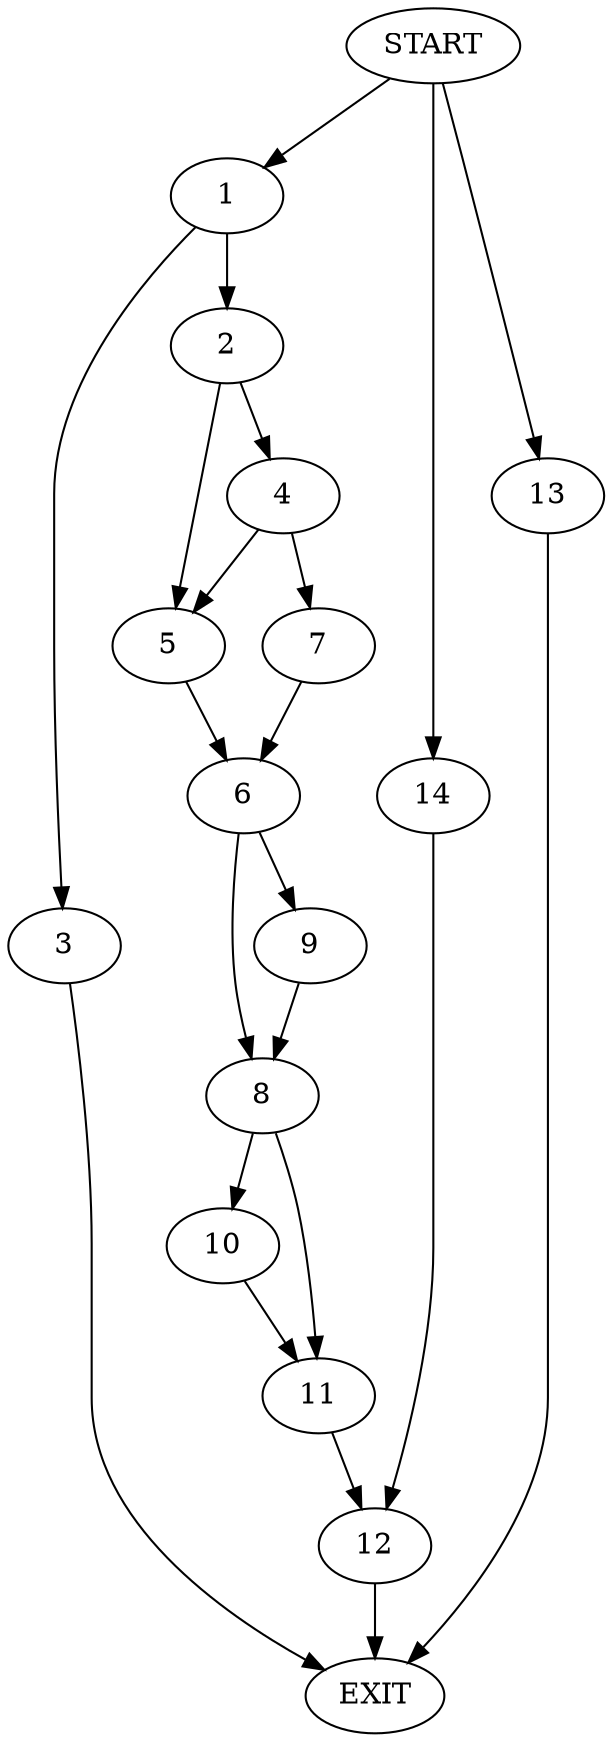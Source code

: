 digraph {
0 [label="START"]
15 [label="EXIT"]
0 -> 1
1 -> 2
1 -> 3
2 -> 4
2 -> 5
3 -> 15
5 -> 6
4 -> 7
4 -> 5
7 -> 6
6 -> 8
6 -> 9
8 -> 10
8 -> 11
9 -> 8
10 -> 11
11 -> 12
0 -> 13
13 -> 15
12 -> 15
0 -> 14
14 -> 12
}

